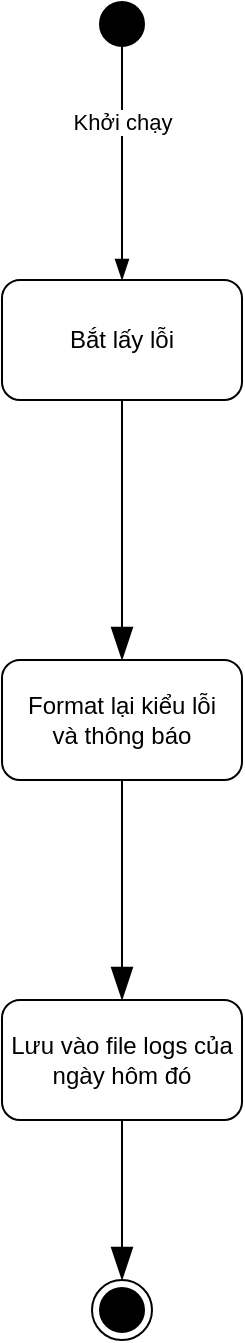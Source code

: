 <mxfile>
    <diagram id="69_xCEWZQ_LvM1HLVL6y" name="Page-1">
        <mxGraphModel dx="966" dy="664" grid="1" gridSize="10" guides="1" tooltips="1" connect="1" arrows="1" fold="1" page="1" pageScale="1" pageWidth="1654" pageHeight="2336" math="0" shadow="0">
            <root>
                <mxCell id="0"/>
                <mxCell id="1" parent="0"/>
                <mxCell id="2" value="Khởi chạy" style="html=1;verticalAlign=bottom;startArrow=circle;startFill=1;endArrow=blockThin;startSize=10;endSize=8;rounded=0;sourcePerimeterSpacing=8;targetPerimeterSpacing=8;curved=1;entryX=0.5;entryY=0;entryDx=0;entryDy=0;endFill=1;" edge="1" parent="1" target="3">
                    <mxGeometry width="80" relative="1" as="geometry">
                        <mxPoint x="110" y="30" as="sourcePoint"/>
                        <mxPoint x="110" y="170" as="targetPoint"/>
                    </mxGeometry>
                </mxCell>
                <mxCell id="4" style="edgeStyle=none;curved=1;rounded=0;orthogonalLoop=1;jettySize=auto;html=1;exitX=0.5;exitY=1;exitDx=0;exitDy=0;endArrow=blockThin;startSize=10;endSize=14;sourcePerimeterSpacing=8;targetPerimeterSpacing=8;entryX=0.5;entryY=0;entryDx=0;entryDy=0;endFill=1;" edge="1" parent="1" source="3" target="5">
                    <mxGeometry relative="1" as="geometry">
                        <mxPoint x="110" y="360" as="targetPoint"/>
                    </mxGeometry>
                </mxCell>
                <mxCell id="3" value="Bắt lấy lỗi" style="rounded=1;whiteSpace=wrap;html=1;" vertex="1" parent="1">
                    <mxGeometry x="50" y="170" width="120" height="60" as="geometry"/>
                </mxCell>
                <mxCell id="6" style="edgeStyle=none;curved=1;rounded=0;orthogonalLoop=1;jettySize=auto;html=1;exitX=0.5;exitY=1;exitDx=0;exitDy=0;endArrow=blockThin;startSize=10;endSize=14;sourcePerimeterSpacing=8;targetPerimeterSpacing=8;entryX=0.5;entryY=0;entryDx=0;entryDy=0;endFill=1;" edge="1" parent="1" source="5" target="7">
                    <mxGeometry relative="1" as="geometry">
                        <mxPoint x="110" y="510" as="targetPoint"/>
                    </mxGeometry>
                </mxCell>
                <mxCell id="5" value="Format lại kiểu lỗi&lt;br&gt;và thông báo" style="rounded=1;whiteSpace=wrap;html=1;" vertex="1" parent="1">
                    <mxGeometry x="50" y="360" width="120" height="60" as="geometry"/>
                </mxCell>
                <mxCell id="10" style="edgeStyle=none;curved=1;rounded=0;orthogonalLoop=1;jettySize=auto;html=1;exitX=0.5;exitY=1;exitDx=0;exitDy=0;entryX=0.5;entryY=0;entryDx=0;entryDy=0;endArrow=blockThin;endFill=1;startSize=10;endSize=14;sourcePerimeterSpacing=8;targetPerimeterSpacing=8;" edge="1" parent="1" source="7" target="9">
                    <mxGeometry relative="1" as="geometry"/>
                </mxCell>
                <mxCell id="7" value="Lưu vào file logs của ngày hôm đó" style="rounded=1;whiteSpace=wrap;html=1;" vertex="1" parent="1">
                    <mxGeometry x="50" y="530" width="120" height="60" as="geometry"/>
                </mxCell>
                <mxCell id="9" value="" style="ellipse;html=1;shape=endState;fillColor=strokeColor;" vertex="1" parent="1">
                    <mxGeometry x="95" y="670" width="30" height="30" as="geometry"/>
                </mxCell>
            </root>
        </mxGraphModel>
    </diagram>
</mxfile>